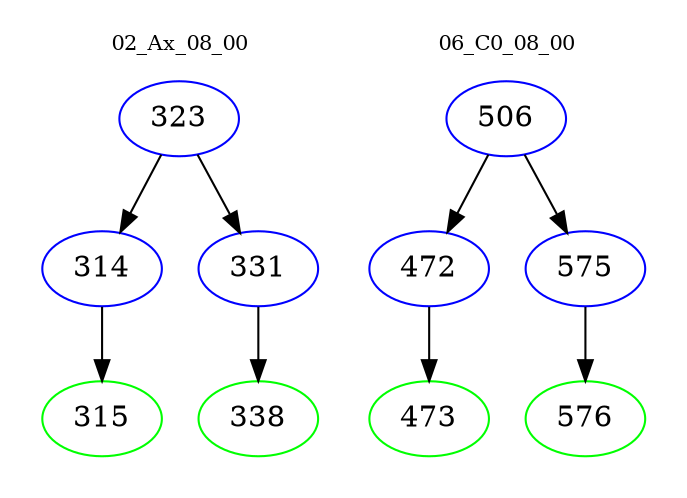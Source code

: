 digraph{
subgraph cluster_0 {
color = white
label = "02_Ax_08_00";
fontsize=10;
T0_323 [label="323", color="blue"]
T0_323 -> T0_314 [color="black"]
T0_314 [label="314", color="blue"]
T0_314 -> T0_315 [color="black"]
T0_315 [label="315", color="green"]
T0_323 -> T0_331 [color="black"]
T0_331 [label="331", color="blue"]
T0_331 -> T0_338 [color="black"]
T0_338 [label="338", color="green"]
}
subgraph cluster_1 {
color = white
label = "06_C0_08_00";
fontsize=10;
T1_506 [label="506", color="blue"]
T1_506 -> T1_472 [color="black"]
T1_472 [label="472", color="blue"]
T1_472 -> T1_473 [color="black"]
T1_473 [label="473", color="green"]
T1_506 -> T1_575 [color="black"]
T1_575 [label="575", color="blue"]
T1_575 -> T1_576 [color="black"]
T1_576 [label="576", color="green"]
}
}
